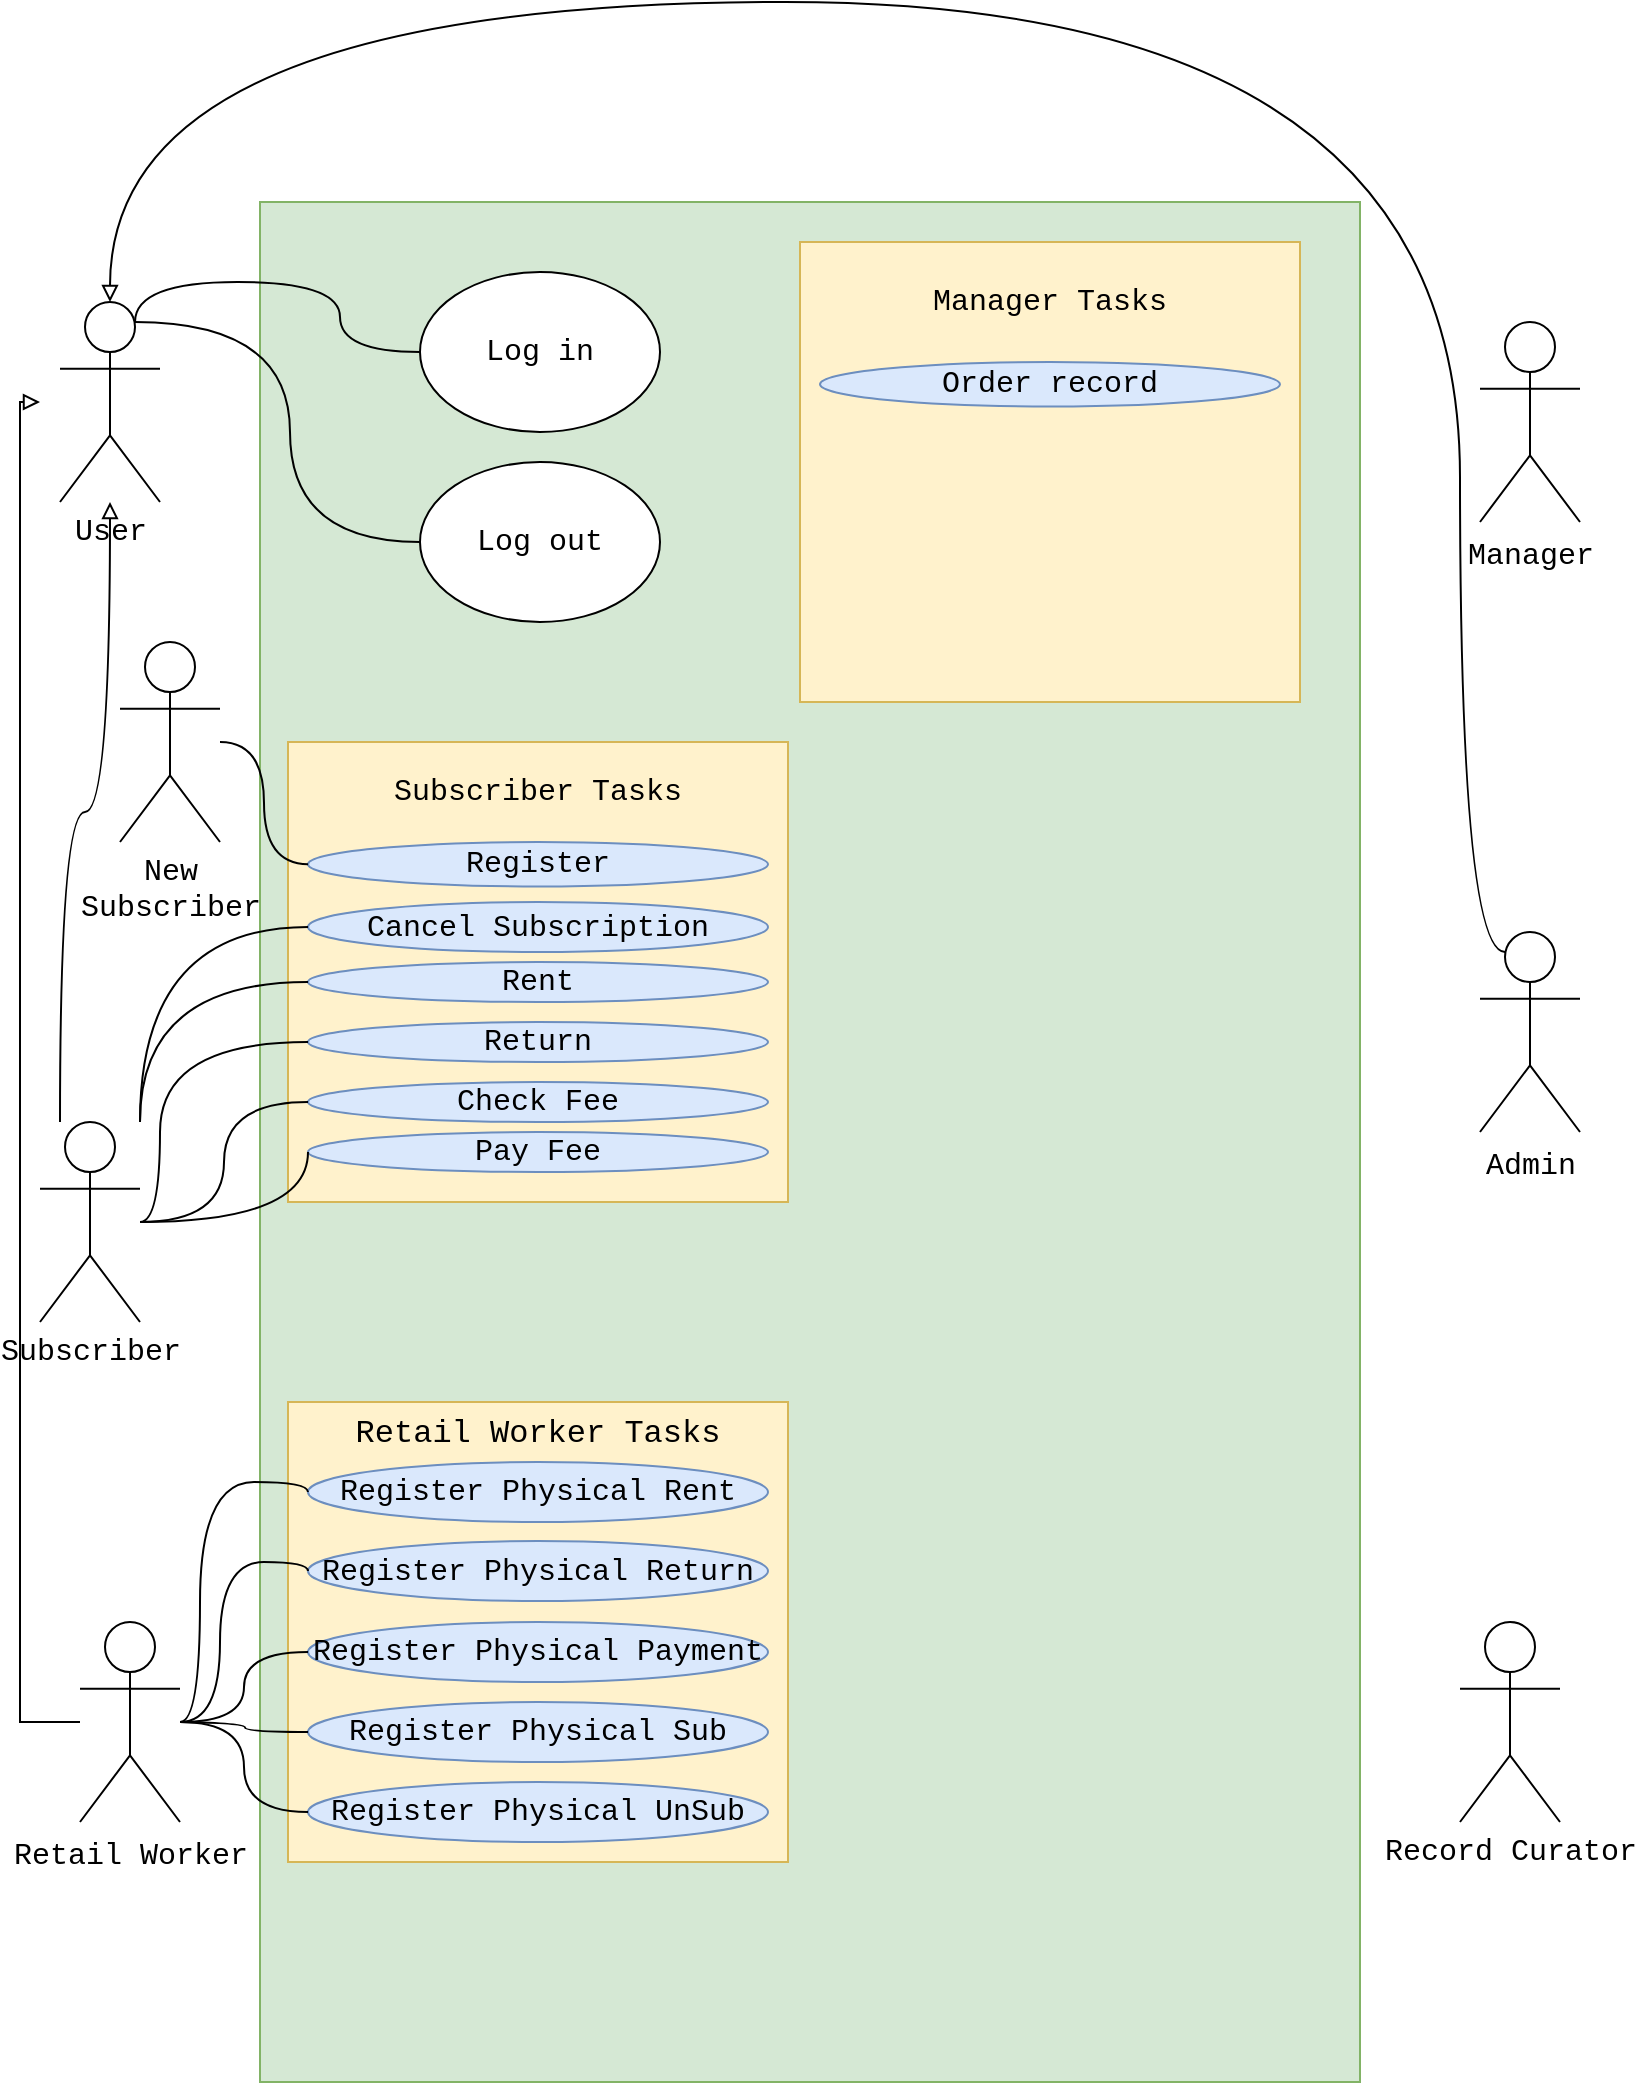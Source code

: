 <mxfile version="24.8.4">
  <diagram name="Page-1" id="uAnHzjbpZ2lJhK9UbQNe">
    <mxGraphModel dx="675" dy="347" grid="1" gridSize="10" guides="1" tooltips="1" connect="1" arrows="1" fold="1" page="1" pageScale="1" pageWidth="827" pageHeight="1169" math="0" shadow="0">
      <root>
        <mxCell id="0" />
        <mxCell id="1" parent="0" />
        <mxCell id="NfIRLBMHop-lKGPx7cqq-2" value="&lt;div&gt;&lt;font style=&quot;font-size: 15px;&quot; face=&quot;Courier New&quot;&gt;Subscriber&lt;/font&gt;&lt;/div&gt;" style="shape=umlActor;verticalLabelPosition=bottom;verticalAlign=top;html=1;outlineConnect=0;" vertex="1" parent="1">
          <mxGeometry x="20" y="600" width="50" height="100" as="geometry" />
        </mxCell>
        <mxCell id="NfIRLBMHop-lKGPx7cqq-4" value="&lt;font style=&quot;font-size: 15px;&quot; face=&quot;Courier New&quot;&gt;Retail Worker&lt;/font&gt;&lt;font style=&quot;font-size: 15px;&quot;&gt;&lt;br&gt;&lt;/font&gt;" style="shape=umlActor;verticalLabelPosition=bottom;verticalAlign=top;html=1;outlineConnect=0;" vertex="1" parent="1">
          <mxGeometry x="40" y="850" width="50" height="100" as="geometry" />
        </mxCell>
        <mxCell id="NfIRLBMHop-lKGPx7cqq-5" value="&lt;div style=&quot;font-size: 15px;&quot;&gt;&lt;font style=&quot;font-size: 15px;&quot; face=&quot;Courier New&quot;&gt;Manager&lt;/font&gt;&lt;/div&gt;" style="shape=umlActor;verticalLabelPosition=bottom;verticalAlign=top;html=1;outlineConnect=0;" vertex="1" parent="1">
          <mxGeometry x="740" y="200" width="50" height="100" as="geometry" />
        </mxCell>
        <mxCell id="NfIRLBMHop-lKGPx7cqq-6" value="&lt;font style=&quot;font-size: 15px;&quot; face=&quot;Courier New&quot;&gt;Record Curator&lt;br&gt;&lt;/font&gt;" style="shape=umlActor;verticalLabelPosition=bottom;verticalAlign=top;html=1;outlineConnect=0;" vertex="1" parent="1">
          <mxGeometry x="730" y="850" width="50" height="100" as="geometry" />
        </mxCell>
        <mxCell id="NfIRLBMHop-lKGPx7cqq-7" value="" style="rounded=0;whiteSpace=wrap;html=1;fillColor=#d5e8d4;strokeColor=#82b366;" vertex="1" parent="1">
          <mxGeometry x="130" y="140" width="550" height="940" as="geometry" />
        </mxCell>
        <mxCell id="NfIRLBMHop-lKGPx7cqq-8" value="&lt;font style=&quot;font-size: 15px;&quot;&gt;Log in&lt;br&gt;&lt;/font&gt;" style="ellipse;whiteSpace=wrap;html=1;fontFamily=Courier New;" vertex="1" parent="1">
          <mxGeometry x="210" y="175" width="120" height="80" as="geometry" />
        </mxCell>
        <mxCell id="NfIRLBMHop-lKGPx7cqq-9" value="&lt;font style=&quot;font-size: 15px;&quot;&gt;Log out&lt;br&gt;&lt;/font&gt;" style="ellipse;whiteSpace=wrap;html=1;fontFamily=Courier New;" vertex="1" parent="1">
          <mxGeometry x="210" y="270" width="120" height="80" as="geometry" />
        </mxCell>
        <mxCell id="NfIRLBMHop-lKGPx7cqq-10" value="" style="rounded=0;whiteSpace=wrap;html=1;fillColor=#fff2cc;strokeColor=#d6b656;" vertex="1" parent="1">
          <mxGeometry x="144" y="410" width="250" height="230" as="geometry" />
        </mxCell>
        <mxCell id="NfIRLBMHop-lKGPx7cqq-11" value="&lt;font style=&quot;font-size: 15px;&quot;&gt;Register&lt;br&gt;&lt;/font&gt;" style="ellipse;whiteSpace=wrap;html=1;fontFamily=Courier New;fillColor=#dae8fc;strokeColor=#6c8ebf;" vertex="1" parent="1">
          <mxGeometry x="154" y="460" width="230" height="22.26" as="geometry" />
        </mxCell>
        <mxCell id="NfIRLBMHop-lKGPx7cqq-14" value="&lt;font style=&quot;font-size: 15px;&quot; face=&quot;Courier New&quot;&gt;Subscriber Tasks&lt;br&gt;&lt;/font&gt;" style="text;html=1;align=center;verticalAlign=middle;whiteSpace=wrap;rounded=0;" vertex="1" parent="1">
          <mxGeometry x="194" y="420" width="150" height="30" as="geometry" />
        </mxCell>
        <mxCell id="NfIRLBMHop-lKGPx7cqq-16" value="&lt;font style=&quot;font-size: 15px;&quot;&gt;Rent&lt;br&gt;&lt;/font&gt;" style="ellipse;whiteSpace=wrap;html=1;fontFamily=Courier New;fillColor=#dae8fc;strokeColor=#6c8ebf;" vertex="1" parent="1">
          <mxGeometry x="154" y="520" width="230" height="20" as="geometry" />
        </mxCell>
        <mxCell id="NfIRLBMHop-lKGPx7cqq-17" value="&lt;font style=&quot;font-size: 15px;&quot;&gt;Return&lt;br&gt;&lt;/font&gt;" style="ellipse;whiteSpace=wrap;html=1;fontFamily=Courier New;fillColor=#dae8fc;strokeColor=#6c8ebf;" vertex="1" parent="1">
          <mxGeometry x="154" y="550" width="230" height="20" as="geometry" />
        </mxCell>
        <mxCell id="NfIRLBMHop-lKGPx7cqq-18" value="&lt;div style=&quot;font-size: 15px;&quot;&gt;&lt;font style=&quot;font-size: 15px;&quot;&gt;Cancel Subscription&lt;/font&gt;&lt;/div&gt;" style="ellipse;whiteSpace=wrap;html=1;fontFamily=Courier New;fillColor=#dae8fc;strokeColor=#6c8ebf;" vertex="1" parent="1">
          <mxGeometry x="154" y="490" width="230" height="25" as="geometry" />
        </mxCell>
        <mxCell id="NfIRLBMHop-lKGPx7cqq-19" value="&lt;font style=&quot;font-size: 15px;&quot;&gt;Check Fee&lt;br&gt;&lt;/font&gt;" style="ellipse;whiteSpace=wrap;html=1;fontFamily=Courier New;fillColor=#dae8fc;strokeColor=#6c8ebf;" vertex="1" parent="1">
          <mxGeometry x="154" y="580" width="230" height="20" as="geometry" />
        </mxCell>
        <mxCell id="NfIRLBMHop-lKGPx7cqq-20" value="&lt;font style=&quot;font-size: 15px;&quot;&gt;Pay Fee&lt;br&gt;&lt;/font&gt;" style="ellipse;whiteSpace=wrap;html=1;fontFamily=Courier New;fillColor=#dae8fc;strokeColor=#6c8ebf;" vertex="1" parent="1">
          <mxGeometry x="154" y="605" width="230" height="20" as="geometry" />
        </mxCell>
        <mxCell id="NfIRLBMHop-lKGPx7cqq-21" value="&lt;div&gt;&lt;font style=&quot;font-size: 15px;&quot; face=&quot;Courier New&quot;&gt;New&lt;/font&gt;&lt;/div&gt;&lt;div&gt;&lt;font style=&quot;font-size: 15px;&quot; face=&quot;Courier New&quot;&gt;Subscriber&lt;/font&gt;&lt;/div&gt;" style="shape=umlActor;verticalLabelPosition=bottom;verticalAlign=top;html=1;outlineConnect=0;" vertex="1" parent="1">
          <mxGeometry x="60" y="360" width="50" height="100" as="geometry" />
        </mxCell>
        <mxCell id="NfIRLBMHop-lKGPx7cqq-24" value="" style="endArrow=none;html=1;rounded=0;entryX=0;entryY=0.5;entryDx=0;entryDy=0;edgeStyle=orthogonalEdgeStyle;curved=1;" edge="1" parent="1" source="NfIRLBMHop-lKGPx7cqq-2" target="NfIRLBMHop-lKGPx7cqq-16">
          <mxGeometry width="50" height="50" relative="1" as="geometry">
            <mxPoint x="150" y="400" as="sourcePoint" />
            <mxPoint x="200" y="350" as="targetPoint" />
            <Array as="points">
              <mxPoint x="70" y="530" />
            </Array>
          </mxGeometry>
        </mxCell>
        <mxCell id="NfIRLBMHop-lKGPx7cqq-25" value="" style="endArrow=none;html=1;rounded=0;entryX=0;entryY=0.5;entryDx=0;entryDy=0;edgeStyle=orthogonalEdgeStyle;curved=1;" edge="1" parent="1" source="NfIRLBMHop-lKGPx7cqq-2" target="NfIRLBMHop-lKGPx7cqq-18">
          <mxGeometry width="50" height="50" relative="1" as="geometry">
            <mxPoint x="80" y="371" as="sourcePoint" />
            <mxPoint x="160" y="321" as="targetPoint" />
            <Array as="points">
              <mxPoint x="70" y="503" />
            </Array>
          </mxGeometry>
        </mxCell>
        <mxCell id="NfIRLBMHop-lKGPx7cqq-27" value="" style="endArrow=none;html=1;rounded=0;entryX=0;entryY=0.5;entryDx=0;entryDy=0;edgeStyle=orthogonalEdgeStyle;curved=1;" edge="1" parent="1" source="NfIRLBMHop-lKGPx7cqq-2" target="NfIRLBMHop-lKGPx7cqq-17">
          <mxGeometry width="50" height="50" relative="1" as="geometry">
            <mxPoint x="69.48" y="380" as="sourcePoint" />
            <mxPoint x="149.48" y="390" as="targetPoint" />
            <Array as="points">
              <mxPoint x="80" y="650" />
              <mxPoint x="80" y="560" />
            </Array>
          </mxGeometry>
        </mxCell>
        <mxCell id="NfIRLBMHop-lKGPx7cqq-28" value="" style="endArrow=none;html=1;rounded=0;entryX=0;entryY=0.5;entryDx=0;entryDy=0;edgeStyle=orthogonalEdgeStyle;curved=1;" edge="1" parent="1" source="NfIRLBMHop-lKGPx7cqq-2" target="NfIRLBMHop-lKGPx7cqq-19">
          <mxGeometry width="50" height="50" relative="1" as="geometry">
            <mxPoint x="80" y="370" as="sourcePoint" />
            <mxPoint x="160" y="410" as="targetPoint" />
            <Array as="points">
              <mxPoint x="112" y="650" />
              <mxPoint x="112" y="590" />
            </Array>
          </mxGeometry>
        </mxCell>
        <mxCell id="NfIRLBMHop-lKGPx7cqq-30" value="" style="endArrow=none;html=1;rounded=0;entryX=0;entryY=0.5;entryDx=0;entryDy=0;edgeStyle=orthogonalEdgeStyle;curved=1;" edge="1" parent="1" source="NfIRLBMHop-lKGPx7cqq-21" target="NfIRLBMHop-lKGPx7cqq-11">
          <mxGeometry width="50" height="50" relative="1" as="geometry">
            <mxPoint x="70" y="218.24" as="sourcePoint" />
            <mxPoint x="150" y="201.24" as="targetPoint" />
            <Array as="points">
              <mxPoint x="132" y="410" />
              <mxPoint x="132" y="471" />
            </Array>
          </mxGeometry>
        </mxCell>
        <mxCell id="NfIRLBMHop-lKGPx7cqq-36" value="" style="rounded=0;whiteSpace=wrap;html=1;fillColor=#fff2cc;strokeColor=#d6b656;" vertex="1" parent="1">
          <mxGeometry x="144" y="740" width="250" height="230" as="geometry" />
        </mxCell>
        <mxCell id="NfIRLBMHop-lKGPx7cqq-37" value="&lt;font style=&quot;font-size: 16px;&quot; face=&quot;Courier New&quot;&gt;Retail Worker Tasks&lt;/font&gt;&lt;font style=&quot;font-size: 16px;&quot;&gt;&lt;br&gt;&lt;/font&gt;" style="text;html=1;align=center;verticalAlign=middle;whiteSpace=wrap;rounded=0;" vertex="1" parent="1">
          <mxGeometry x="164" y="740" width="210" height="30" as="geometry" />
        </mxCell>
        <mxCell id="NfIRLBMHop-lKGPx7cqq-38" value="&lt;font style=&quot;font-size: 15px;&quot;&gt;Register Physical Rent&lt;br&gt;&lt;/font&gt;" style="ellipse;whiteSpace=wrap;html=1;fontFamily=Courier New;fillColor=#dae8fc;strokeColor=#6c8ebf;" vertex="1" parent="1">
          <mxGeometry x="154" y="770" width="230" height="30" as="geometry" />
        </mxCell>
        <mxCell id="NfIRLBMHop-lKGPx7cqq-39" value="&lt;font style=&quot;font-size: 15px;&quot;&gt;Register Physical Return&lt;br&gt;&lt;/font&gt;" style="ellipse;whiteSpace=wrap;html=1;fontFamily=Courier New;fillColor=#dae8fc;strokeColor=#6c8ebf;" vertex="1" parent="1">
          <mxGeometry x="154" y="809.5" width="230" height="30" as="geometry" />
        </mxCell>
        <mxCell id="NfIRLBMHop-lKGPx7cqq-40" value="&lt;font style=&quot;font-size: 15px;&quot;&gt;Register Physical Payment&lt;br&gt;&lt;/font&gt;" style="ellipse;whiteSpace=wrap;html=1;fontFamily=Courier New;fillColor=#dae8fc;strokeColor=#6c8ebf;" vertex="1" parent="1">
          <mxGeometry x="154" y="850" width="230" height="30" as="geometry" />
        </mxCell>
        <mxCell id="NfIRLBMHop-lKGPx7cqq-41" value="&lt;font style=&quot;font-size: 15px;&quot;&gt;Register Physical Sub&lt;br&gt;&lt;/font&gt;" style="ellipse;whiteSpace=wrap;html=1;fontFamily=Courier New;fillColor=#dae8fc;strokeColor=#6c8ebf;" vertex="1" parent="1">
          <mxGeometry x="154" y="890" width="230" height="30" as="geometry" />
        </mxCell>
        <mxCell id="NfIRLBMHop-lKGPx7cqq-42" value="&lt;font style=&quot;font-size: 15px;&quot;&gt;Register Physical UnSub&lt;br&gt;&lt;/font&gt;" style="ellipse;whiteSpace=wrap;html=1;fontFamily=Courier New;fillColor=#dae8fc;strokeColor=#6c8ebf;" vertex="1" parent="1">
          <mxGeometry x="154" y="930" width="230" height="30" as="geometry" />
        </mxCell>
        <mxCell id="NfIRLBMHop-lKGPx7cqq-43" value="&lt;div&gt;&lt;font style=&quot;font-size: 15px;&quot; face=&quot;Courier New&quot;&gt;User&lt;/font&gt;&lt;/div&gt;" style="shape=umlActor;verticalLabelPosition=bottom;verticalAlign=top;html=1;outlineConnect=0;" vertex="1" parent="1">
          <mxGeometry x="30" y="190" width="50" height="100" as="geometry" />
        </mxCell>
        <mxCell id="NfIRLBMHop-lKGPx7cqq-44" value="" style="endArrow=none;html=1;rounded=0;entryX=0;entryY=0.5;entryDx=0;entryDy=0;edgeStyle=orthogonalEdgeStyle;curved=1;" edge="1" parent="1" source="NfIRLBMHop-lKGPx7cqq-2" target="NfIRLBMHop-lKGPx7cqq-20">
          <mxGeometry width="50" height="50" relative="1" as="geometry">
            <mxPoint x="300" y="500" as="sourcePoint" />
            <mxPoint x="350" y="450" as="targetPoint" />
            <Array as="points">
              <mxPoint x="154" y="650" />
            </Array>
          </mxGeometry>
        </mxCell>
        <mxCell id="NfIRLBMHop-lKGPx7cqq-48" value="" style="endArrow=block;html=1;rounded=0;endFill=0;" edge="1" parent="1" source="NfIRLBMHop-lKGPx7cqq-4">
          <mxGeometry width="50" height="50" relative="1" as="geometry">
            <mxPoint x="30" y="610" as="sourcePoint" />
            <mxPoint x="20" y="240" as="targetPoint" />
            <Array as="points">
              <mxPoint x="10" y="900" />
              <mxPoint x="10" y="860" />
              <mxPoint x="10" y="610" />
              <mxPoint x="10" y="420" />
              <mxPoint x="10" y="240" />
            </Array>
          </mxGeometry>
        </mxCell>
        <mxCell id="NfIRLBMHop-lKGPx7cqq-49" value="" style="endArrow=none;html=1;rounded=0;entryX=0;entryY=0.5;entryDx=0;entryDy=0;edgeStyle=orthogonalEdgeStyle;curved=1;" edge="1" parent="1" source="NfIRLBMHop-lKGPx7cqq-4" target="NfIRLBMHop-lKGPx7cqq-38">
          <mxGeometry width="50" height="50" relative="1" as="geometry">
            <mxPoint x="220" y="840" as="sourcePoint" />
            <mxPoint x="270" y="790" as="targetPoint" />
            <Array as="points">
              <mxPoint x="100" y="900" />
              <mxPoint x="100" y="780" />
              <mxPoint x="154" y="780" />
            </Array>
          </mxGeometry>
        </mxCell>
        <mxCell id="NfIRLBMHop-lKGPx7cqq-50" value="" style="endArrow=none;html=1;rounded=0;entryX=0;entryY=0.5;entryDx=0;entryDy=0;edgeStyle=orthogonalEdgeStyle;curved=1;" edge="1" parent="1" source="NfIRLBMHop-lKGPx7cqq-4" target="NfIRLBMHop-lKGPx7cqq-39">
          <mxGeometry width="50" height="50" relative="1" as="geometry">
            <mxPoint x="220" y="840" as="sourcePoint" />
            <mxPoint x="270" y="790" as="targetPoint" />
            <Array as="points">
              <mxPoint x="110" y="900" />
              <mxPoint x="110" y="820" />
              <mxPoint x="154" y="820" />
            </Array>
          </mxGeometry>
        </mxCell>
        <mxCell id="NfIRLBMHop-lKGPx7cqq-51" value="" style="endArrow=none;html=1;rounded=0;entryX=0;entryY=0.5;entryDx=0;entryDy=0;edgeStyle=orthogonalEdgeStyle;curved=1;" edge="1" parent="1" source="NfIRLBMHop-lKGPx7cqq-4" target="NfIRLBMHop-lKGPx7cqq-40">
          <mxGeometry width="50" height="50" relative="1" as="geometry">
            <mxPoint x="220" y="840" as="sourcePoint" />
            <mxPoint x="270" y="790" as="targetPoint" />
          </mxGeometry>
        </mxCell>
        <mxCell id="NfIRLBMHop-lKGPx7cqq-52" value="" style="endArrow=none;html=1;rounded=0;entryX=0;entryY=0.5;entryDx=0;entryDy=0;edgeStyle=orthogonalEdgeStyle;curved=1;" edge="1" parent="1" target="NfIRLBMHop-lKGPx7cqq-41">
          <mxGeometry width="50" height="50" relative="1" as="geometry">
            <mxPoint x="90" y="900" as="sourcePoint" />
            <mxPoint x="270" y="790" as="targetPoint" />
          </mxGeometry>
        </mxCell>
        <mxCell id="NfIRLBMHop-lKGPx7cqq-53" value="" style="endArrow=none;html=1;rounded=0;entryX=0;entryY=0.5;entryDx=0;entryDy=0;edgeStyle=orthogonalEdgeStyle;curved=1;" edge="1" parent="1" source="NfIRLBMHop-lKGPx7cqq-4" target="NfIRLBMHop-lKGPx7cqq-42">
          <mxGeometry width="50" height="50" relative="1" as="geometry">
            <mxPoint x="220" y="840" as="sourcePoint" />
            <mxPoint x="270" y="790" as="targetPoint" />
          </mxGeometry>
        </mxCell>
        <mxCell id="NfIRLBMHop-lKGPx7cqq-54" value="" style="rounded=0;whiteSpace=wrap;html=1;fillColor=#fff2cc;strokeColor=#d6b656;" vertex="1" parent="1">
          <mxGeometry x="400" y="160" width="250" height="230" as="geometry" />
        </mxCell>
        <mxCell id="NfIRLBMHop-lKGPx7cqq-55" value="&lt;font style=&quot;font-size: 15px;&quot; face=&quot;Courier New&quot;&gt;Manager Tasks&lt;br&gt;&lt;/font&gt;" style="text;html=1;align=center;verticalAlign=middle;whiteSpace=wrap;rounded=0;" vertex="1" parent="1">
          <mxGeometry x="450" y="175" width="150" height="30" as="geometry" />
        </mxCell>
        <mxCell id="NfIRLBMHop-lKGPx7cqq-56" value="&lt;font style=&quot;font-size: 15px;&quot;&gt;Order record&lt;br&gt;&lt;/font&gt;" style="ellipse;whiteSpace=wrap;html=1;fontFamily=Courier New;fillColor=#dae8fc;strokeColor=#6c8ebf;" vertex="1" parent="1">
          <mxGeometry x="410" y="220" width="230" height="22.26" as="geometry" />
        </mxCell>
        <mxCell id="NfIRLBMHop-lKGPx7cqq-57" value="" style="endArrow=none;html=1;rounded=0;entryX=0;entryY=0.5;entryDx=0;entryDy=0;exitX=0.75;exitY=0.1;exitDx=0;exitDy=0;exitPerimeter=0;edgeStyle=orthogonalEdgeStyle;curved=1;" edge="1" parent="1" source="NfIRLBMHop-lKGPx7cqq-43" target="NfIRLBMHop-lKGPx7cqq-8">
          <mxGeometry width="50" height="50" relative="1" as="geometry">
            <mxPoint x="600" y="320" as="sourcePoint" />
            <mxPoint x="650" y="270" as="targetPoint" />
            <Array as="points">
              <mxPoint x="68" y="180" />
              <mxPoint x="170" y="180" />
              <mxPoint x="170" y="215" />
            </Array>
          </mxGeometry>
        </mxCell>
        <mxCell id="NfIRLBMHop-lKGPx7cqq-58" value="" style="endArrow=none;html=1;rounded=0;entryX=0;entryY=0.5;entryDx=0;entryDy=0;exitX=0.75;exitY=0.1;exitDx=0;exitDy=0;exitPerimeter=0;edgeStyle=orthogonalEdgeStyle;curved=1;" edge="1" parent="1" source="NfIRLBMHop-lKGPx7cqq-43" target="NfIRLBMHop-lKGPx7cqq-9">
          <mxGeometry width="50" height="50" relative="1" as="geometry">
            <mxPoint x="600" y="460" as="sourcePoint" />
            <mxPoint x="650" y="410" as="targetPoint" />
          </mxGeometry>
        </mxCell>
        <mxCell id="NfIRLBMHop-lKGPx7cqq-60" value="" style="endArrow=block;html=1;rounded=0;exitX=0.25;exitY=0.1;exitDx=0;exitDy=0;exitPerimeter=0;entryX=0.5;entryY=0;entryDx=0;entryDy=0;entryPerimeter=0;endFill=0;edgeStyle=orthogonalEdgeStyle;curved=1;" edge="1" parent="1" source="NfIRLBMHop-lKGPx7cqq-62" target="NfIRLBMHop-lKGPx7cqq-43">
          <mxGeometry width="50" height="50" relative="1" as="geometry">
            <mxPoint x="600" y="330" as="sourcePoint" />
            <mxPoint x="650" y="280" as="targetPoint" />
            <Array as="points">
              <mxPoint x="730" y="515" />
              <mxPoint x="730" y="40" />
              <mxPoint x="55" y="40" />
            </Array>
          </mxGeometry>
        </mxCell>
        <mxCell id="NfIRLBMHop-lKGPx7cqq-61" value="" style="endArrow=block;html=1;rounded=0;edgeStyle=orthogonalEdgeStyle;curved=1;endFill=0;" edge="1" parent="1" source="NfIRLBMHop-lKGPx7cqq-2" target="NfIRLBMHop-lKGPx7cqq-43">
          <mxGeometry width="50" height="50" relative="1" as="geometry">
            <mxPoint x="220" y="550" as="sourcePoint" />
            <mxPoint x="40" y="480" as="targetPoint" />
            <Array as="points">
              <mxPoint x="30" y="445" />
              <mxPoint x="55" y="445" />
            </Array>
          </mxGeometry>
        </mxCell>
        <mxCell id="NfIRLBMHop-lKGPx7cqq-62" value="&lt;div style=&quot;font-size: 15px;&quot;&gt;&lt;font style=&quot;font-size: 15px;&quot; face=&quot;Courier New&quot;&gt;Admin&lt;/font&gt;&lt;/div&gt;" style="shape=umlActor;verticalLabelPosition=bottom;verticalAlign=top;html=1;outlineConnect=0;" vertex="1" parent="1">
          <mxGeometry x="740" y="505" width="50" height="100" as="geometry" />
        </mxCell>
      </root>
    </mxGraphModel>
  </diagram>
</mxfile>
